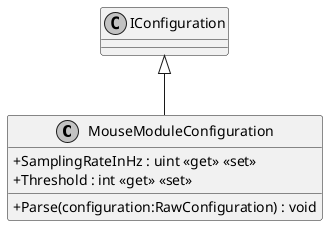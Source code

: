 @startuml
skinparam monochrome true
skinparam ClassAttributeIconSize 0
class MouseModuleConfiguration {
    + SamplingRateInHz : uint <<get>> <<set>>
    + Threshold : int <<get>> <<set>>
    + Parse(configuration:RawConfiguration) : void
}
IConfiguration <|-- MouseModuleConfiguration
@enduml
